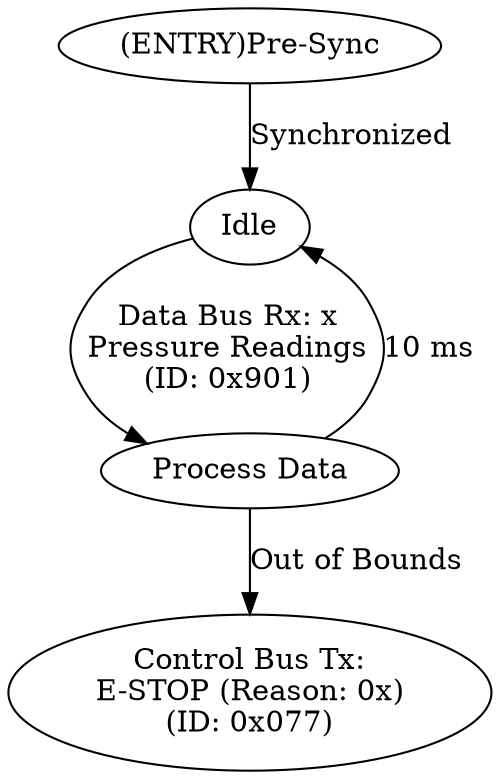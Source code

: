 digraph {
S41		[label="(ENTRY)Pre-Sync"];
S42		[label="Idle"];
S43		[label="Process Data"];
S44		[label="Control Bus Tx:\nE-STOP (Reason: 0x)\n(ID: 0x077)"];

S41 -> S42     [label="Synchronized"];
S42 -> S43     [label="Data Bus Rx: x\nPressure Readings\n(ID: 0x901)\n"];
S43 -> S44     [label="Out of Bounds"];

S43 -> S42     [label="10 ms"];
}
